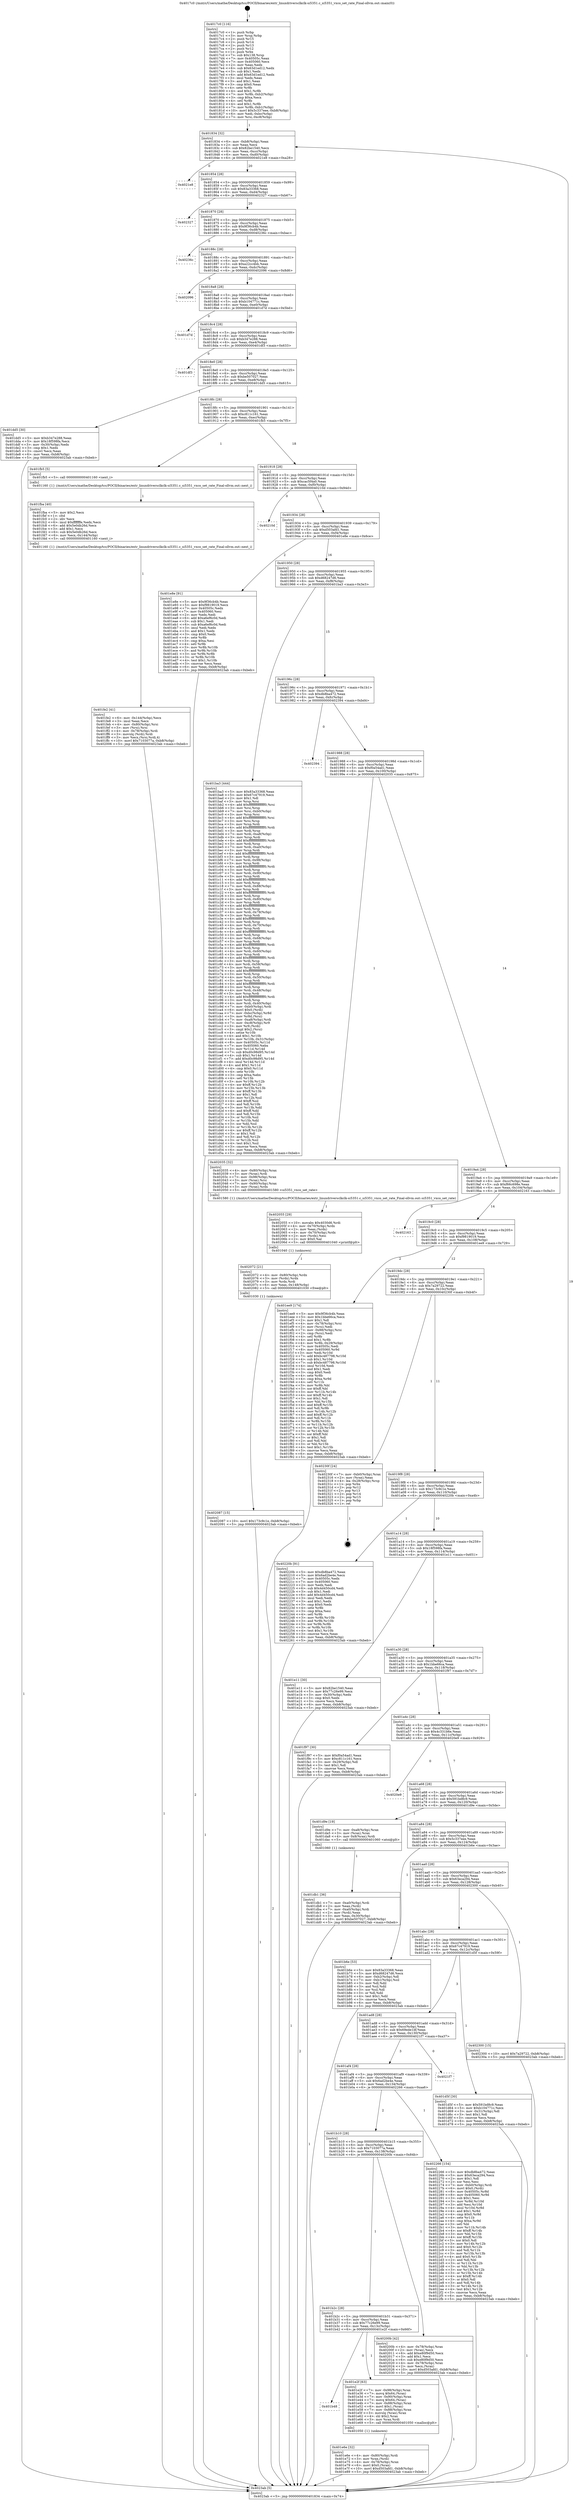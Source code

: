digraph "0x4017c0" {
  label = "0x4017c0 (/mnt/c/Users/mathe/Desktop/tcc/POCII/binaries/extr_linuxdriversclkclk-si5351.c_si5351_vxco_set_rate_Final-ollvm.out::main(0))"
  labelloc = "t"
  node[shape=record]

  Entry [label="",width=0.3,height=0.3,shape=circle,fillcolor=black,style=filled]
  "0x401834" [label="{
     0x401834 [32]\l
     | [instrs]\l
     &nbsp;&nbsp;0x401834 \<+6\>: mov -0xb8(%rbp),%eax\l
     &nbsp;&nbsp;0x40183a \<+2\>: mov %eax,%ecx\l
     &nbsp;&nbsp;0x40183c \<+6\>: sub $0x82be1540,%ecx\l
     &nbsp;&nbsp;0x401842 \<+6\>: mov %eax,-0xcc(%rbp)\l
     &nbsp;&nbsp;0x401848 \<+6\>: mov %ecx,-0xd0(%rbp)\l
     &nbsp;&nbsp;0x40184e \<+6\>: je 00000000004021e8 \<main+0xa28\>\l
  }"]
  "0x4021e8" [label="{
     0x4021e8\l
  }", style=dashed]
  "0x401854" [label="{
     0x401854 [28]\l
     | [instrs]\l
     &nbsp;&nbsp;0x401854 \<+5\>: jmp 0000000000401859 \<main+0x99\>\l
     &nbsp;&nbsp;0x401859 \<+6\>: mov -0xcc(%rbp),%eax\l
     &nbsp;&nbsp;0x40185f \<+5\>: sub $0x83a33368,%eax\l
     &nbsp;&nbsp;0x401864 \<+6\>: mov %eax,-0xd4(%rbp)\l
     &nbsp;&nbsp;0x40186a \<+6\>: je 0000000000402327 \<main+0xb67\>\l
  }"]
  Exit [label="",width=0.3,height=0.3,shape=circle,fillcolor=black,style=filled,peripheries=2]
  "0x402327" [label="{
     0x402327\l
  }", style=dashed]
  "0x401870" [label="{
     0x401870 [28]\l
     | [instrs]\l
     &nbsp;&nbsp;0x401870 \<+5\>: jmp 0000000000401875 \<main+0xb5\>\l
     &nbsp;&nbsp;0x401875 \<+6\>: mov -0xcc(%rbp),%eax\l
     &nbsp;&nbsp;0x40187b \<+5\>: sub $0x9f36cb4b,%eax\l
     &nbsp;&nbsp;0x401880 \<+6\>: mov %eax,-0xd8(%rbp)\l
     &nbsp;&nbsp;0x401886 \<+6\>: je 000000000040236c \<main+0xbac\>\l
  }"]
  "0x402087" [label="{
     0x402087 [15]\l
     | [instrs]\l
     &nbsp;&nbsp;0x402087 \<+10\>: movl $0x173c9c1e,-0xb8(%rbp)\l
     &nbsp;&nbsp;0x402091 \<+5\>: jmp 00000000004023ab \<main+0xbeb\>\l
  }"]
  "0x40236c" [label="{
     0x40236c\l
  }", style=dashed]
  "0x40188c" [label="{
     0x40188c [28]\l
     | [instrs]\l
     &nbsp;&nbsp;0x40188c \<+5\>: jmp 0000000000401891 \<main+0xd1\>\l
     &nbsp;&nbsp;0x401891 \<+6\>: mov -0xcc(%rbp),%eax\l
     &nbsp;&nbsp;0x401897 \<+5\>: sub $0xa22cc4bb,%eax\l
     &nbsp;&nbsp;0x40189c \<+6\>: mov %eax,-0xdc(%rbp)\l
     &nbsp;&nbsp;0x4018a2 \<+6\>: je 0000000000402096 \<main+0x8d6\>\l
  }"]
  "0x402072" [label="{
     0x402072 [21]\l
     | [instrs]\l
     &nbsp;&nbsp;0x402072 \<+4\>: mov -0x80(%rbp),%rdx\l
     &nbsp;&nbsp;0x402076 \<+3\>: mov (%rdx),%rdx\l
     &nbsp;&nbsp;0x402079 \<+3\>: mov %rdx,%rdi\l
     &nbsp;&nbsp;0x40207c \<+6\>: mov %eax,-0x148(%rbp)\l
     &nbsp;&nbsp;0x402082 \<+5\>: call 0000000000401030 \<free@plt\>\l
     | [calls]\l
     &nbsp;&nbsp;0x401030 \{1\} (unknown)\l
  }"]
  "0x402096" [label="{
     0x402096\l
  }", style=dashed]
  "0x4018a8" [label="{
     0x4018a8 [28]\l
     | [instrs]\l
     &nbsp;&nbsp;0x4018a8 \<+5\>: jmp 00000000004018ad \<main+0xed\>\l
     &nbsp;&nbsp;0x4018ad \<+6\>: mov -0xcc(%rbp),%eax\l
     &nbsp;&nbsp;0x4018b3 \<+5\>: sub $0xb104771c,%eax\l
     &nbsp;&nbsp;0x4018b8 \<+6\>: mov %eax,-0xe0(%rbp)\l
     &nbsp;&nbsp;0x4018be \<+6\>: je 0000000000401d7d \<main+0x5bd\>\l
  }"]
  "0x402055" [label="{
     0x402055 [29]\l
     | [instrs]\l
     &nbsp;&nbsp;0x402055 \<+10\>: movabs $0x4030d6,%rdi\l
     &nbsp;&nbsp;0x40205f \<+4\>: mov -0x70(%rbp),%rdx\l
     &nbsp;&nbsp;0x402063 \<+2\>: mov %eax,(%rdx)\l
     &nbsp;&nbsp;0x402065 \<+4\>: mov -0x70(%rbp),%rdx\l
     &nbsp;&nbsp;0x402069 \<+2\>: mov (%rdx),%esi\l
     &nbsp;&nbsp;0x40206b \<+2\>: mov $0x0,%al\l
     &nbsp;&nbsp;0x40206d \<+5\>: call 0000000000401040 \<printf@plt\>\l
     | [calls]\l
     &nbsp;&nbsp;0x401040 \{1\} (unknown)\l
  }"]
  "0x401d7d" [label="{
     0x401d7d\l
  }", style=dashed]
  "0x4018c4" [label="{
     0x4018c4 [28]\l
     | [instrs]\l
     &nbsp;&nbsp;0x4018c4 \<+5\>: jmp 00000000004018c9 \<main+0x109\>\l
     &nbsp;&nbsp;0x4018c9 \<+6\>: mov -0xcc(%rbp),%eax\l
     &nbsp;&nbsp;0x4018cf \<+5\>: sub $0xb347e288,%eax\l
     &nbsp;&nbsp;0x4018d4 \<+6\>: mov %eax,-0xe4(%rbp)\l
     &nbsp;&nbsp;0x4018da \<+6\>: je 0000000000401df3 \<main+0x633\>\l
  }"]
  "0x401fe2" [label="{
     0x401fe2 [41]\l
     | [instrs]\l
     &nbsp;&nbsp;0x401fe2 \<+6\>: mov -0x144(%rbp),%ecx\l
     &nbsp;&nbsp;0x401fe8 \<+3\>: imul %eax,%ecx\l
     &nbsp;&nbsp;0x401feb \<+4\>: mov -0x80(%rbp),%rsi\l
     &nbsp;&nbsp;0x401fef \<+3\>: mov (%rsi),%rsi\l
     &nbsp;&nbsp;0x401ff2 \<+4\>: mov -0x78(%rbp),%rdi\l
     &nbsp;&nbsp;0x401ff6 \<+3\>: movslq (%rdi),%rdi\l
     &nbsp;&nbsp;0x401ff9 \<+3\>: mov %ecx,(%rsi,%rdi,4)\l
     &nbsp;&nbsp;0x401ffc \<+10\>: movl $0x7103077a,-0xb8(%rbp)\l
     &nbsp;&nbsp;0x402006 \<+5\>: jmp 00000000004023ab \<main+0xbeb\>\l
  }"]
  "0x401df3" [label="{
     0x401df3\l
  }", style=dashed]
  "0x4018e0" [label="{
     0x4018e0 [28]\l
     | [instrs]\l
     &nbsp;&nbsp;0x4018e0 \<+5\>: jmp 00000000004018e5 \<main+0x125\>\l
     &nbsp;&nbsp;0x4018e5 \<+6\>: mov -0xcc(%rbp),%eax\l
     &nbsp;&nbsp;0x4018eb \<+5\>: sub $0xbe507027,%eax\l
     &nbsp;&nbsp;0x4018f0 \<+6\>: mov %eax,-0xe8(%rbp)\l
     &nbsp;&nbsp;0x4018f6 \<+6\>: je 0000000000401dd5 \<main+0x615\>\l
  }"]
  "0x401fba" [label="{
     0x401fba [40]\l
     | [instrs]\l
     &nbsp;&nbsp;0x401fba \<+5\>: mov $0x2,%ecx\l
     &nbsp;&nbsp;0x401fbf \<+1\>: cltd\l
     &nbsp;&nbsp;0x401fc0 \<+2\>: idiv %ecx\l
     &nbsp;&nbsp;0x401fc2 \<+6\>: imul $0xfffffffe,%edx,%ecx\l
     &nbsp;&nbsp;0x401fc8 \<+6\>: add $0x5e0db26d,%ecx\l
     &nbsp;&nbsp;0x401fce \<+3\>: add $0x1,%ecx\l
     &nbsp;&nbsp;0x401fd1 \<+6\>: sub $0x5e0db26d,%ecx\l
     &nbsp;&nbsp;0x401fd7 \<+6\>: mov %ecx,-0x144(%rbp)\l
     &nbsp;&nbsp;0x401fdd \<+5\>: call 0000000000401160 \<next_i\>\l
     | [calls]\l
     &nbsp;&nbsp;0x401160 \{1\} (/mnt/c/Users/mathe/Desktop/tcc/POCII/binaries/extr_linuxdriversclkclk-si5351.c_si5351_vxco_set_rate_Final-ollvm.out::next_i)\l
  }"]
  "0x401dd5" [label="{
     0x401dd5 [30]\l
     | [instrs]\l
     &nbsp;&nbsp;0x401dd5 \<+5\>: mov $0xb347e288,%eax\l
     &nbsp;&nbsp;0x401dda \<+5\>: mov $0x18f598fa,%ecx\l
     &nbsp;&nbsp;0x401ddf \<+3\>: mov -0x30(%rbp),%edx\l
     &nbsp;&nbsp;0x401de2 \<+3\>: cmp $0x1,%edx\l
     &nbsp;&nbsp;0x401de5 \<+3\>: cmovl %ecx,%eax\l
     &nbsp;&nbsp;0x401de8 \<+6\>: mov %eax,-0xb8(%rbp)\l
     &nbsp;&nbsp;0x401dee \<+5\>: jmp 00000000004023ab \<main+0xbeb\>\l
  }"]
  "0x4018fc" [label="{
     0x4018fc [28]\l
     | [instrs]\l
     &nbsp;&nbsp;0x4018fc \<+5\>: jmp 0000000000401901 \<main+0x141\>\l
     &nbsp;&nbsp;0x401901 \<+6\>: mov -0xcc(%rbp),%eax\l
     &nbsp;&nbsp;0x401907 \<+5\>: sub $0xc811c161,%eax\l
     &nbsp;&nbsp;0x40190c \<+6\>: mov %eax,-0xec(%rbp)\l
     &nbsp;&nbsp;0x401912 \<+6\>: je 0000000000401fb5 \<main+0x7f5\>\l
  }"]
  "0x401e6e" [label="{
     0x401e6e [32]\l
     | [instrs]\l
     &nbsp;&nbsp;0x401e6e \<+4\>: mov -0x80(%rbp),%rdi\l
     &nbsp;&nbsp;0x401e72 \<+3\>: mov %rax,(%rdi)\l
     &nbsp;&nbsp;0x401e75 \<+4\>: mov -0x78(%rbp),%rax\l
     &nbsp;&nbsp;0x401e79 \<+6\>: movl $0x0,(%rax)\l
     &nbsp;&nbsp;0x401e7f \<+10\>: movl $0xd503afd1,-0xb8(%rbp)\l
     &nbsp;&nbsp;0x401e89 \<+5\>: jmp 00000000004023ab \<main+0xbeb\>\l
  }"]
  "0x401fb5" [label="{
     0x401fb5 [5]\l
     | [instrs]\l
     &nbsp;&nbsp;0x401fb5 \<+5\>: call 0000000000401160 \<next_i\>\l
     | [calls]\l
     &nbsp;&nbsp;0x401160 \{1\} (/mnt/c/Users/mathe/Desktop/tcc/POCII/binaries/extr_linuxdriversclkclk-si5351.c_si5351_vxco_set_rate_Final-ollvm.out::next_i)\l
  }"]
  "0x401918" [label="{
     0x401918 [28]\l
     | [instrs]\l
     &nbsp;&nbsp;0x401918 \<+5\>: jmp 000000000040191d \<main+0x15d\>\l
     &nbsp;&nbsp;0x40191d \<+6\>: mov -0xcc(%rbp),%eax\l
     &nbsp;&nbsp;0x401923 \<+5\>: sub $0xcac5f4a0,%eax\l
     &nbsp;&nbsp;0x401928 \<+6\>: mov %eax,-0xf0(%rbp)\l
     &nbsp;&nbsp;0x40192e \<+6\>: je 000000000040210d \<main+0x94d\>\l
  }"]
  "0x401b48" [label="{
     0x401b48\l
  }", style=dashed]
  "0x40210d" [label="{
     0x40210d\l
  }", style=dashed]
  "0x401934" [label="{
     0x401934 [28]\l
     | [instrs]\l
     &nbsp;&nbsp;0x401934 \<+5\>: jmp 0000000000401939 \<main+0x179\>\l
     &nbsp;&nbsp;0x401939 \<+6\>: mov -0xcc(%rbp),%eax\l
     &nbsp;&nbsp;0x40193f \<+5\>: sub $0xd503afd1,%eax\l
     &nbsp;&nbsp;0x401944 \<+6\>: mov %eax,-0xf4(%rbp)\l
     &nbsp;&nbsp;0x40194a \<+6\>: je 0000000000401e8e \<main+0x6ce\>\l
  }"]
  "0x401e2f" [label="{
     0x401e2f [63]\l
     | [instrs]\l
     &nbsp;&nbsp;0x401e2f \<+7\>: mov -0x98(%rbp),%rax\l
     &nbsp;&nbsp;0x401e36 \<+7\>: movq $0x64,(%rax)\l
     &nbsp;&nbsp;0x401e3d \<+7\>: mov -0x90(%rbp),%rax\l
     &nbsp;&nbsp;0x401e44 \<+7\>: movq $0x64,(%rax)\l
     &nbsp;&nbsp;0x401e4b \<+7\>: mov -0x88(%rbp),%rax\l
     &nbsp;&nbsp;0x401e52 \<+6\>: movl $0x1,(%rax)\l
     &nbsp;&nbsp;0x401e58 \<+7\>: mov -0x88(%rbp),%rax\l
     &nbsp;&nbsp;0x401e5f \<+3\>: movslq (%rax),%rax\l
     &nbsp;&nbsp;0x401e62 \<+4\>: shl $0x2,%rax\l
     &nbsp;&nbsp;0x401e66 \<+3\>: mov %rax,%rdi\l
     &nbsp;&nbsp;0x401e69 \<+5\>: call 0000000000401050 \<malloc@plt\>\l
     | [calls]\l
     &nbsp;&nbsp;0x401050 \{1\} (unknown)\l
  }"]
  "0x401e8e" [label="{
     0x401e8e [91]\l
     | [instrs]\l
     &nbsp;&nbsp;0x401e8e \<+5\>: mov $0x9f36cb4b,%eax\l
     &nbsp;&nbsp;0x401e93 \<+5\>: mov $0xf9819019,%ecx\l
     &nbsp;&nbsp;0x401e98 \<+7\>: mov 0x40505c,%edx\l
     &nbsp;&nbsp;0x401e9f \<+7\>: mov 0x405060,%esi\l
     &nbsp;&nbsp;0x401ea6 \<+2\>: mov %edx,%edi\l
     &nbsp;&nbsp;0x401ea8 \<+6\>: add $0xa6ef6c0d,%edi\l
     &nbsp;&nbsp;0x401eae \<+3\>: sub $0x1,%edi\l
     &nbsp;&nbsp;0x401eb1 \<+6\>: sub $0xa6ef6c0d,%edi\l
     &nbsp;&nbsp;0x401eb7 \<+3\>: imul %edi,%edx\l
     &nbsp;&nbsp;0x401eba \<+3\>: and $0x1,%edx\l
     &nbsp;&nbsp;0x401ebd \<+3\>: cmp $0x0,%edx\l
     &nbsp;&nbsp;0x401ec0 \<+4\>: sete %r8b\l
     &nbsp;&nbsp;0x401ec4 \<+3\>: cmp $0xa,%esi\l
     &nbsp;&nbsp;0x401ec7 \<+4\>: setl %r9b\l
     &nbsp;&nbsp;0x401ecb \<+3\>: mov %r8b,%r10b\l
     &nbsp;&nbsp;0x401ece \<+3\>: and %r9b,%r10b\l
     &nbsp;&nbsp;0x401ed1 \<+3\>: xor %r9b,%r8b\l
     &nbsp;&nbsp;0x401ed4 \<+3\>: or %r8b,%r10b\l
     &nbsp;&nbsp;0x401ed7 \<+4\>: test $0x1,%r10b\l
     &nbsp;&nbsp;0x401edb \<+3\>: cmovne %ecx,%eax\l
     &nbsp;&nbsp;0x401ede \<+6\>: mov %eax,-0xb8(%rbp)\l
     &nbsp;&nbsp;0x401ee4 \<+5\>: jmp 00000000004023ab \<main+0xbeb\>\l
  }"]
  "0x401950" [label="{
     0x401950 [28]\l
     | [instrs]\l
     &nbsp;&nbsp;0x401950 \<+5\>: jmp 0000000000401955 \<main+0x195\>\l
     &nbsp;&nbsp;0x401955 \<+6\>: mov -0xcc(%rbp),%eax\l
     &nbsp;&nbsp;0x40195b \<+5\>: sub $0xd68247d6,%eax\l
     &nbsp;&nbsp;0x401960 \<+6\>: mov %eax,-0xf8(%rbp)\l
     &nbsp;&nbsp;0x401966 \<+6\>: je 0000000000401ba3 \<main+0x3e3\>\l
  }"]
  "0x401b2c" [label="{
     0x401b2c [28]\l
     | [instrs]\l
     &nbsp;&nbsp;0x401b2c \<+5\>: jmp 0000000000401b31 \<main+0x371\>\l
     &nbsp;&nbsp;0x401b31 \<+6\>: mov -0xcc(%rbp),%eax\l
     &nbsp;&nbsp;0x401b37 \<+5\>: sub $0x77c26e99,%eax\l
     &nbsp;&nbsp;0x401b3c \<+6\>: mov %eax,-0x13c(%rbp)\l
     &nbsp;&nbsp;0x401b42 \<+6\>: je 0000000000401e2f \<main+0x66f\>\l
  }"]
  "0x401ba3" [label="{
     0x401ba3 [444]\l
     | [instrs]\l
     &nbsp;&nbsp;0x401ba3 \<+5\>: mov $0x83a33368,%eax\l
     &nbsp;&nbsp;0x401ba8 \<+5\>: mov $0x67c47919,%ecx\l
     &nbsp;&nbsp;0x401bad \<+2\>: mov $0x1,%dl\l
     &nbsp;&nbsp;0x401baf \<+3\>: mov %rsp,%rsi\l
     &nbsp;&nbsp;0x401bb2 \<+4\>: add $0xfffffffffffffff0,%rsi\l
     &nbsp;&nbsp;0x401bb6 \<+3\>: mov %rsi,%rsp\l
     &nbsp;&nbsp;0x401bb9 \<+7\>: mov %rsi,-0xb0(%rbp)\l
     &nbsp;&nbsp;0x401bc0 \<+3\>: mov %rsp,%rsi\l
     &nbsp;&nbsp;0x401bc3 \<+4\>: add $0xfffffffffffffff0,%rsi\l
     &nbsp;&nbsp;0x401bc7 \<+3\>: mov %rsi,%rsp\l
     &nbsp;&nbsp;0x401bca \<+3\>: mov %rsp,%rdi\l
     &nbsp;&nbsp;0x401bcd \<+4\>: add $0xfffffffffffffff0,%rdi\l
     &nbsp;&nbsp;0x401bd1 \<+3\>: mov %rdi,%rsp\l
     &nbsp;&nbsp;0x401bd4 \<+7\>: mov %rdi,-0xa8(%rbp)\l
     &nbsp;&nbsp;0x401bdb \<+3\>: mov %rsp,%rdi\l
     &nbsp;&nbsp;0x401bde \<+4\>: add $0xfffffffffffffff0,%rdi\l
     &nbsp;&nbsp;0x401be2 \<+3\>: mov %rdi,%rsp\l
     &nbsp;&nbsp;0x401be5 \<+7\>: mov %rdi,-0xa0(%rbp)\l
     &nbsp;&nbsp;0x401bec \<+3\>: mov %rsp,%rdi\l
     &nbsp;&nbsp;0x401bef \<+4\>: add $0xfffffffffffffff0,%rdi\l
     &nbsp;&nbsp;0x401bf3 \<+3\>: mov %rdi,%rsp\l
     &nbsp;&nbsp;0x401bf6 \<+7\>: mov %rdi,-0x98(%rbp)\l
     &nbsp;&nbsp;0x401bfd \<+3\>: mov %rsp,%rdi\l
     &nbsp;&nbsp;0x401c00 \<+4\>: add $0xfffffffffffffff0,%rdi\l
     &nbsp;&nbsp;0x401c04 \<+3\>: mov %rdi,%rsp\l
     &nbsp;&nbsp;0x401c07 \<+7\>: mov %rdi,-0x90(%rbp)\l
     &nbsp;&nbsp;0x401c0e \<+3\>: mov %rsp,%rdi\l
     &nbsp;&nbsp;0x401c11 \<+4\>: add $0xfffffffffffffff0,%rdi\l
     &nbsp;&nbsp;0x401c15 \<+3\>: mov %rdi,%rsp\l
     &nbsp;&nbsp;0x401c18 \<+7\>: mov %rdi,-0x88(%rbp)\l
     &nbsp;&nbsp;0x401c1f \<+3\>: mov %rsp,%rdi\l
     &nbsp;&nbsp;0x401c22 \<+4\>: add $0xfffffffffffffff0,%rdi\l
     &nbsp;&nbsp;0x401c26 \<+3\>: mov %rdi,%rsp\l
     &nbsp;&nbsp;0x401c29 \<+4\>: mov %rdi,-0x80(%rbp)\l
     &nbsp;&nbsp;0x401c2d \<+3\>: mov %rsp,%rdi\l
     &nbsp;&nbsp;0x401c30 \<+4\>: add $0xfffffffffffffff0,%rdi\l
     &nbsp;&nbsp;0x401c34 \<+3\>: mov %rdi,%rsp\l
     &nbsp;&nbsp;0x401c37 \<+4\>: mov %rdi,-0x78(%rbp)\l
     &nbsp;&nbsp;0x401c3b \<+3\>: mov %rsp,%rdi\l
     &nbsp;&nbsp;0x401c3e \<+4\>: add $0xfffffffffffffff0,%rdi\l
     &nbsp;&nbsp;0x401c42 \<+3\>: mov %rdi,%rsp\l
     &nbsp;&nbsp;0x401c45 \<+4\>: mov %rdi,-0x70(%rbp)\l
     &nbsp;&nbsp;0x401c49 \<+3\>: mov %rsp,%rdi\l
     &nbsp;&nbsp;0x401c4c \<+4\>: add $0xfffffffffffffff0,%rdi\l
     &nbsp;&nbsp;0x401c50 \<+3\>: mov %rdi,%rsp\l
     &nbsp;&nbsp;0x401c53 \<+4\>: mov %rdi,-0x68(%rbp)\l
     &nbsp;&nbsp;0x401c57 \<+3\>: mov %rsp,%rdi\l
     &nbsp;&nbsp;0x401c5a \<+4\>: add $0xfffffffffffffff0,%rdi\l
     &nbsp;&nbsp;0x401c5e \<+3\>: mov %rdi,%rsp\l
     &nbsp;&nbsp;0x401c61 \<+4\>: mov %rdi,-0x60(%rbp)\l
     &nbsp;&nbsp;0x401c65 \<+3\>: mov %rsp,%rdi\l
     &nbsp;&nbsp;0x401c68 \<+4\>: add $0xfffffffffffffff0,%rdi\l
     &nbsp;&nbsp;0x401c6c \<+3\>: mov %rdi,%rsp\l
     &nbsp;&nbsp;0x401c6f \<+4\>: mov %rdi,-0x58(%rbp)\l
     &nbsp;&nbsp;0x401c73 \<+3\>: mov %rsp,%rdi\l
     &nbsp;&nbsp;0x401c76 \<+4\>: add $0xfffffffffffffff0,%rdi\l
     &nbsp;&nbsp;0x401c7a \<+3\>: mov %rdi,%rsp\l
     &nbsp;&nbsp;0x401c7d \<+4\>: mov %rdi,-0x50(%rbp)\l
     &nbsp;&nbsp;0x401c81 \<+3\>: mov %rsp,%rdi\l
     &nbsp;&nbsp;0x401c84 \<+4\>: add $0xfffffffffffffff0,%rdi\l
     &nbsp;&nbsp;0x401c88 \<+3\>: mov %rdi,%rsp\l
     &nbsp;&nbsp;0x401c8b \<+4\>: mov %rdi,-0x48(%rbp)\l
     &nbsp;&nbsp;0x401c8f \<+3\>: mov %rsp,%rdi\l
     &nbsp;&nbsp;0x401c92 \<+4\>: add $0xfffffffffffffff0,%rdi\l
     &nbsp;&nbsp;0x401c96 \<+3\>: mov %rdi,%rsp\l
     &nbsp;&nbsp;0x401c99 \<+4\>: mov %rdi,-0x40(%rbp)\l
     &nbsp;&nbsp;0x401c9d \<+7\>: mov -0xb0(%rbp),%rdi\l
     &nbsp;&nbsp;0x401ca4 \<+6\>: movl $0x0,(%rdi)\l
     &nbsp;&nbsp;0x401caa \<+7\>: mov -0xbc(%rbp),%r8d\l
     &nbsp;&nbsp;0x401cb1 \<+3\>: mov %r8d,(%rsi)\l
     &nbsp;&nbsp;0x401cb4 \<+7\>: mov -0xa8(%rbp),%rdi\l
     &nbsp;&nbsp;0x401cbb \<+7\>: mov -0xc8(%rbp),%r9\l
     &nbsp;&nbsp;0x401cc2 \<+3\>: mov %r9,(%rdi)\l
     &nbsp;&nbsp;0x401cc5 \<+3\>: cmpl $0x2,(%rsi)\l
     &nbsp;&nbsp;0x401cc8 \<+4\>: setne %r10b\l
     &nbsp;&nbsp;0x401ccc \<+4\>: and $0x1,%r10b\l
     &nbsp;&nbsp;0x401cd0 \<+4\>: mov %r10b,-0x31(%rbp)\l
     &nbsp;&nbsp;0x401cd4 \<+8\>: mov 0x40505c,%r11d\l
     &nbsp;&nbsp;0x401cdc \<+7\>: mov 0x405060,%ebx\l
     &nbsp;&nbsp;0x401ce3 \<+3\>: mov %r11d,%r14d\l
     &nbsp;&nbsp;0x401ce6 \<+7\>: sub $0xd0c98d95,%r14d\l
     &nbsp;&nbsp;0x401ced \<+4\>: sub $0x1,%r14d\l
     &nbsp;&nbsp;0x401cf1 \<+7\>: add $0xd0c98d95,%r14d\l
     &nbsp;&nbsp;0x401cf8 \<+4\>: imul %r14d,%r11d\l
     &nbsp;&nbsp;0x401cfc \<+4\>: and $0x1,%r11d\l
     &nbsp;&nbsp;0x401d00 \<+4\>: cmp $0x0,%r11d\l
     &nbsp;&nbsp;0x401d04 \<+4\>: sete %r10b\l
     &nbsp;&nbsp;0x401d08 \<+3\>: cmp $0xa,%ebx\l
     &nbsp;&nbsp;0x401d0b \<+4\>: setl %r15b\l
     &nbsp;&nbsp;0x401d0f \<+3\>: mov %r10b,%r12b\l
     &nbsp;&nbsp;0x401d12 \<+4\>: xor $0xff,%r12b\l
     &nbsp;&nbsp;0x401d16 \<+3\>: mov %r15b,%r13b\l
     &nbsp;&nbsp;0x401d19 \<+4\>: xor $0xff,%r13b\l
     &nbsp;&nbsp;0x401d1d \<+3\>: xor $0x1,%dl\l
     &nbsp;&nbsp;0x401d20 \<+3\>: mov %r12b,%sil\l
     &nbsp;&nbsp;0x401d23 \<+4\>: and $0xff,%sil\l
     &nbsp;&nbsp;0x401d27 \<+3\>: and %dl,%r10b\l
     &nbsp;&nbsp;0x401d2a \<+3\>: mov %r13b,%dil\l
     &nbsp;&nbsp;0x401d2d \<+4\>: and $0xff,%dil\l
     &nbsp;&nbsp;0x401d31 \<+3\>: and %dl,%r15b\l
     &nbsp;&nbsp;0x401d34 \<+3\>: or %r10b,%sil\l
     &nbsp;&nbsp;0x401d37 \<+3\>: or %r15b,%dil\l
     &nbsp;&nbsp;0x401d3a \<+3\>: xor %dil,%sil\l
     &nbsp;&nbsp;0x401d3d \<+3\>: or %r13b,%r12b\l
     &nbsp;&nbsp;0x401d40 \<+4\>: xor $0xff,%r12b\l
     &nbsp;&nbsp;0x401d44 \<+3\>: or $0x1,%dl\l
     &nbsp;&nbsp;0x401d47 \<+3\>: and %dl,%r12b\l
     &nbsp;&nbsp;0x401d4a \<+3\>: or %r12b,%sil\l
     &nbsp;&nbsp;0x401d4d \<+4\>: test $0x1,%sil\l
     &nbsp;&nbsp;0x401d51 \<+3\>: cmovne %ecx,%eax\l
     &nbsp;&nbsp;0x401d54 \<+6\>: mov %eax,-0xb8(%rbp)\l
     &nbsp;&nbsp;0x401d5a \<+5\>: jmp 00000000004023ab \<main+0xbeb\>\l
  }"]
  "0x40196c" [label="{
     0x40196c [28]\l
     | [instrs]\l
     &nbsp;&nbsp;0x40196c \<+5\>: jmp 0000000000401971 \<main+0x1b1\>\l
     &nbsp;&nbsp;0x401971 \<+6\>: mov -0xcc(%rbp),%eax\l
     &nbsp;&nbsp;0x401977 \<+5\>: sub $0xdb8ba472,%eax\l
     &nbsp;&nbsp;0x40197c \<+6\>: mov %eax,-0xfc(%rbp)\l
     &nbsp;&nbsp;0x401982 \<+6\>: je 0000000000402394 \<main+0xbd4\>\l
  }"]
  "0x40200b" [label="{
     0x40200b [42]\l
     | [instrs]\l
     &nbsp;&nbsp;0x40200b \<+4\>: mov -0x78(%rbp),%rax\l
     &nbsp;&nbsp;0x40200f \<+2\>: mov (%rax),%ecx\l
     &nbsp;&nbsp;0x402011 \<+6\>: add $0xe80f9d50,%ecx\l
     &nbsp;&nbsp;0x402017 \<+3\>: add $0x1,%ecx\l
     &nbsp;&nbsp;0x40201a \<+6\>: sub $0xe80f9d50,%ecx\l
     &nbsp;&nbsp;0x402020 \<+4\>: mov -0x78(%rbp),%rax\l
     &nbsp;&nbsp;0x402024 \<+2\>: mov %ecx,(%rax)\l
     &nbsp;&nbsp;0x402026 \<+10\>: movl $0xd503afd1,-0xb8(%rbp)\l
     &nbsp;&nbsp;0x402030 \<+5\>: jmp 00000000004023ab \<main+0xbeb\>\l
  }"]
  "0x402394" [label="{
     0x402394\l
  }", style=dashed]
  "0x401988" [label="{
     0x401988 [28]\l
     | [instrs]\l
     &nbsp;&nbsp;0x401988 \<+5\>: jmp 000000000040198d \<main+0x1cd\>\l
     &nbsp;&nbsp;0x40198d \<+6\>: mov -0xcc(%rbp),%eax\l
     &nbsp;&nbsp;0x401993 \<+5\>: sub $0xf0a54ad1,%eax\l
     &nbsp;&nbsp;0x401998 \<+6\>: mov %eax,-0x100(%rbp)\l
     &nbsp;&nbsp;0x40199e \<+6\>: je 0000000000402035 \<main+0x875\>\l
  }"]
  "0x401b10" [label="{
     0x401b10 [28]\l
     | [instrs]\l
     &nbsp;&nbsp;0x401b10 \<+5\>: jmp 0000000000401b15 \<main+0x355\>\l
     &nbsp;&nbsp;0x401b15 \<+6\>: mov -0xcc(%rbp),%eax\l
     &nbsp;&nbsp;0x401b1b \<+5\>: sub $0x7103077a,%eax\l
     &nbsp;&nbsp;0x401b20 \<+6\>: mov %eax,-0x138(%rbp)\l
     &nbsp;&nbsp;0x401b26 \<+6\>: je 000000000040200b \<main+0x84b\>\l
  }"]
  "0x402035" [label="{
     0x402035 [32]\l
     | [instrs]\l
     &nbsp;&nbsp;0x402035 \<+4\>: mov -0x80(%rbp),%rax\l
     &nbsp;&nbsp;0x402039 \<+3\>: mov (%rax),%rdi\l
     &nbsp;&nbsp;0x40203c \<+7\>: mov -0x98(%rbp),%rax\l
     &nbsp;&nbsp;0x402043 \<+3\>: mov (%rax),%rsi\l
     &nbsp;&nbsp;0x402046 \<+7\>: mov -0x90(%rbp),%rax\l
     &nbsp;&nbsp;0x40204d \<+3\>: mov (%rax),%rdx\l
     &nbsp;&nbsp;0x402050 \<+5\>: call 0000000000401580 \<si5351_vxco_set_rate\>\l
     | [calls]\l
     &nbsp;&nbsp;0x401580 \{1\} (/mnt/c/Users/mathe/Desktop/tcc/POCII/binaries/extr_linuxdriversclkclk-si5351.c_si5351_vxco_set_rate_Final-ollvm.out::si5351_vxco_set_rate)\l
  }"]
  "0x4019a4" [label="{
     0x4019a4 [28]\l
     | [instrs]\l
     &nbsp;&nbsp;0x4019a4 \<+5\>: jmp 00000000004019a9 \<main+0x1e9\>\l
     &nbsp;&nbsp;0x4019a9 \<+6\>: mov -0xcc(%rbp),%eax\l
     &nbsp;&nbsp;0x4019af \<+5\>: sub $0xf66c698e,%eax\l
     &nbsp;&nbsp;0x4019b4 \<+6\>: mov %eax,-0x104(%rbp)\l
     &nbsp;&nbsp;0x4019ba \<+6\>: je 0000000000402163 \<main+0x9a3\>\l
  }"]
  "0x402266" [label="{
     0x402266 [154]\l
     | [instrs]\l
     &nbsp;&nbsp;0x402266 \<+5\>: mov $0xdb8ba472,%eax\l
     &nbsp;&nbsp;0x40226b \<+5\>: mov $0x63eca294,%ecx\l
     &nbsp;&nbsp;0x402270 \<+2\>: mov $0x1,%dl\l
     &nbsp;&nbsp;0x402272 \<+2\>: xor %esi,%esi\l
     &nbsp;&nbsp;0x402274 \<+7\>: mov -0xb0(%rbp),%rdi\l
     &nbsp;&nbsp;0x40227b \<+6\>: movl $0x0,(%rdi)\l
     &nbsp;&nbsp;0x402281 \<+8\>: mov 0x40505c,%r8d\l
     &nbsp;&nbsp;0x402289 \<+8\>: mov 0x405060,%r9d\l
     &nbsp;&nbsp;0x402291 \<+3\>: sub $0x1,%esi\l
     &nbsp;&nbsp;0x402294 \<+3\>: mov %r8d,%r10d\l
     &nbsp;&nbsp;0x402297 \<+3\>: add %esi,%r10d\l
     &nbsp;&nbsp;0x40229a \<+4\>: imul %r10d,%r8d\l
     &nbsp;&nbsp;0x40229e \<+4\>: and $0x1,%r8d\l
     &nbsp;&nbsp;0x4022a2 \<+4\>: cmp $0x0,%r8d\l
     &nbsp;&nbsp;0x4022a6 \<+4\>: sete %r11b\l
     &nbsp;&nbsp;0x4022aa \<+4\>: cmp $0xa,%r9d\l
     &nbsp;&nbsp;0x4022ae \<+3\>: setl %bl\l
     &nbsp;&nbsp;0x4022b1 \<+3\>: mov %r11b,%r14b\l
     &nbsp;&nbsp;0x4022b4 \<+4\>: xor $0xff,%r14b\l
     &nbsp;&nbsp;0x4022b8 \<+3\>: mov %bl,%r15b\l
     &nbsp;&nbsp;0x4022bb \<+4\>: xor $0xff,%r15b\l
     &nbsp;&nbsp;0x4022bf \<+3\>: xor $0x0,%dl\l
     &nbsp;&nbsp;0x4022c2 \<+3\>: mov %r14b,%r12b\l
     &nbsp;&nbsp;0x4022c5 \<+4\>: and $0x0,%r12b\l
     &nbsp;&nbsp;0x4022c9 \<+3\>: and %dl,%r11b\l
     &nbsp;&nbsp;0x4022cc \<+3\>: mov %r15b,%r13b\l
     &nbsp;&nbsp;0x4022cf \<+4\>: and $0x0,%r13b\l
     &nbsp;&nbsp;0x4022d3 \<+2\>: and %dl,%bl\l
     &nbsp;&nbsp;0x4022d5 \<+3\>: or %r11b,%r12b\l
     &nbsp;&nbsp;0x4022d8 \<+3\>: or %bl,%r13b\l
     &nbsp;&nbsp;0x4022db \<+3\>: xor %r13b,%r12b\l
     &nbsp;&nbsp;0x4022de \<+3\>: or %r15b,%r14b\l
     &nbsp;&nbsp;0x4022e1 \<+4\>: xor $0xff,%r14b\l
     &nbsp;&nbsp;0x4022e5 \<+3\>: or $0x0,%dl\l
     &nbsp;&nbsp;0x4022e8 \<+3\>: and %dl,%r14b\l
     &nbsp;&nbsp;0x4022eb \<+3\>: or %r14b,%r12b\l
     &nbsp;&nbsp;0x4022ee \<+4\>: test $0x1,%r12b\l
     &nbsp;&nbsp;0x4022f2 \<+3\>: cmovne %ecx,%eax\l
     &nbsp;&nbsp;0x4022f5 \<+6\>: mov %eax,-0xb8(%rbp)\l
     &nbsp;&nbsp;0x4022fb \<+5\>: jmp 00000000004023ab \<main+0xbeb\>\l
  }"]
  "0x402163" [label="{
     0x402163\l
  }", style=dashed]
  "0x4019c0" [label="{
     0x4019c0 [28]\l
     | [instrs]\l
     &nbsp;&nbsp;0x4019c0 \<+5\>: jmp 00000000004019c5 \<main+0x205\>\l
     &nbsp;&nbsp;0x4019c5 \<+6\>: mov -0xcc(%rbp),%eax\l
     &nbsp;&nbsp;0x4019cb \<+5\>: sub $0xf9819019,%eax\l
     &nbsp;&nbsp;0x4019d0 \<+6\>: mov %eax,-0x108(%rbp)\l
     &nbsp;&nbsp;0x4019d6 \<+6\>: je 0000000000401ee9 \<main+0x729\>\l
  }"]
  "0x401af4" [label="{
     0x401af4 [28]\l
     | [instrs]\l
     &nbsp;&nbsp;0x401af4 \<+5\>: jmp 0000000000401af9 \<main+0x339\>\l
     &nbsp;&nbsp;0x401af9 \<+6\>: mov -0xcc(%rbp),%eax\l
     &nbsp;&nbsp;0x401aff \<+5\>: sub $0x6ad2be4e,%eax\l
     &nbsp;&nbsp;0x401b04 \<+6\>: mov %eax,-0x134(%rbp)\l
     &nbsp;&nbsp;0x401b0a \<+6\>: je 0000000000402266 \<main+0xaa6\>\l
  }"]
  "0x401ee9" [label="{
     0x401ee9 [174]\l
     | [instrs]\l
     &nbsp;&nbsp;0x401ee9 \<+5\>: mov $0x9f36cb4b,%eax\l
     &nbsp;&nbsp;0x401eee \<+5\>: mov $0x1bbe66ca,%ecx\l
     &nbsp;&nbsp;0x401ef3 \<+2\>: mov $0x1,%dl\l
     &nbsp;&nbsp;0x401ef5 \<+4\>: mov -0x78(%rbp),%rsi\l
     &nbsp;&nbsp;0x401ef9 \<+2\>: mov (%rsi),%edi\l
     &nbsp;&nbsp;0x401efb \<+7\>: mov -0x88(%rbp),%rsi\l
     &nbsp;&nbsp;0x401f02 \<+2\>: cmp (%rsi),%edi\l
     &nbsp;&nbsp;0x401f04 \<+4\>: setl %r8b\l
     &nbsp;&nbsp;0x401f08 \<+4\>: and $0x1,%r8b\l
     &nbsp;&nbsp;0x401f0c \<+4\>: mov %r8b,-0x29(%rbp)\l
     &nbsp;&nbsp;0x401f10 \<+7\>: mov 0x40505c,%edi\l
     &nbsp;&nbsp;0x401f17 \<+8\>: mov 0x405060,%r9d\l
     &nbsp;&nbsp;0x401f1f \<+3\>: mov %edi,%r10d\l
     &nbsp;&nbsp;0x401f22 \<+7\>: add $0xbc487798,%r10d\l
     &nbsp;&nbsp;0x401f29 \<+4\>: sub $0x1,%r10d\l
     &nbsp;&nbsp;0x401f2d \<+7\>: sub $0xbc487798,%r10d\l
     &nbsp;&nbsp;0x401f34 \<+4\>: imul %r10d,%edi\l
     &nbsp;&nbsp;0x401f38 \<+3\>: and $0x1,%edi\l
     &nbsp;&nbsp;0x401f3b \<+3\>: cmp $0x0,%edi\l
     &nbsp;&nbsp;0x401f3e \<+4\>: sete %r8b\l
     &nbsp;&nbsp;0x401f42 \<+4\>: cmp $0xa,%r9d\l
     &nbsp;&nbsp;0x401f46 \<+4\>: setl %r11b\l
     &nbsp;&nbsp;0x401f4a \<+3\>: mov %r8b,%bl\l
     &nbsp;&nbsp;0x401f4d \<+3\>: xor $0xff,%bl\l
     &nbsp;&nbsp;0x401f50 \<+3\>: mov %r11b,%r14b\l
     &nbsp;&nbsp;0x401f53 \<+4\>: xor $0xff,%r14b\l
     &nbsp;&nbsp;0x401f57 \<+3\>: xor $0x1,%dl\l
     &nbsp;&nbsp;0x401f5a \<+3\>: mov %bl,%r15b\l
     &nbsp;&nbsp;0x401f5d \<+4\>: and $0xff,%r15b\l
     &nbsp;&nbsp;0x401f61 \<+3\>: and %dl,%r8b\l
     &nbsp;&nbsp;0x401f64 \<+3\>: mov %r14b,%r12b\l
     &nbsp;&nbsp;0x401f67 \<+4\>: and $0xff,%r12b\l
     &nbsp;&nbsp;0x401f6b \<+3\>: and %dl,%r11b\l
     &nbsp;&nbsp;0x401f6e \<+3\>: or %r8b,%r15b\l
     &nbsp;&nbsp;0x401f71 \<+3\>: or %r11b,%r12b\l
     &nbsp;&nbsp;0x401f74 \<+3\>: xor %r12b,%r15b\l
     &nbsp;&nbsp;0x401f77 \<+3\>: or %r14b,%bl\l
     &nbsp;&nbsp;0x401f7a \<+3\>: xor $0xff,%bl\l
     &nbsp;&nbsp;0x401f7d \<+3\>: or $0x1,%dl\l
     &nbsp;&nbsp;0x401f80 \<+2\>: and %dl,%bl\l
     &nbsp;&nbsp;0x401f82 \<+3\>: or %bl,%r15b\l
     &nbsp;&nbsp;0x401f85 \<+4\>: test $0x1,%r15b\l
     &nbsp;&nbsp;0x401f89 \<+3\>: cmovne %ecx,%eax\l
     &nbsp;&nbsp;0x401f8c \<+6\>: mov %eax,-0xb8(%rbp)\l
     &nbsp;&nbsp;0x401f92 \<+5\>: jmp 00000000004023ab \<main+0xbeb\>\l
  }"]
  "0x4019dc" [label="{
     0x4019dc [28]\l
     | [instrs]\l
     &nbsp;&nbsp;0x4019dc \<+5\>: jmp 00000000004019e1 \<main+0x221\>\l
     &nbsp;&nbsp;0x4019e1 \<+6\>: mov -0xcc(%rbp),%eax\l
     &nbsp;&nbsp;0x4019e7 \<+5\>: sub $0x7a29722,%eax\l
     &nbsp;&nbsp;0x4019ec \<+6\>: mov %eax,-0x10c(%rbp)\l
     &nbsp;&nbsp;0x4019f2 \<+6\>: je 000000000040230f \<main+0xb4f\>\l
  }"]
  "0x4021f7" [label="{
     0x4021f7\l
  }", style=dashed]
  "0x40230f" [label="{
     0x40230f [24]\l
     | [instrs]\l
     &nbsp;&nbsp;0x40230f \<+7\>: mov -0xb0(%rbp),%rax\l
     &nbsp;&nbsp;0x402316 \<+2\>: mov (%rax),%eax\l
     &nbsp;&nbsp;0x402318 \<+4\>: lea -0x28(%rbp),%rsp\l
     &nbsp;&nbsp;0x40231c \<+1\>: pop %rbx\l
     &nbsp;&nbsp;0x40231d \<+2\>: pop %r12\l
     &nbsp;&nbsp;0x40231f \<+2\>: pop %r13\l
     &nbsp;&nbsp;0x402321 \<+2\>: pop %r14\l
     &nbsp;&nbsp;0x402323 \<+2\>: pop %r15\l
     &nbsp;&nbsp;0x402325 \<+1\>: pop %rbp\l
     &nbsp;&nbsp;0x402326 \<+1\>: ret\l
  }"]
  "0x4019f8" [label="{
     0x4019f8 [28]\l
     | [instrs]\l
     &nbsp;&nbsp;0x4019f8 \<+5\>: jmp 00000000004019fd \<main+0x23d\>\l
     &nbsp;&nbsp;0x4019fd \<+6\>: mov -0xcc(%rbp),%eax\l
     &nbsp;&nbsp;0x401a03 \<+5\>: sub $0x173c9c1e,%eax\l
     &nbsp;&nbsp;0x401a08 \<+6\>: mov %eax,-0x110(%rbp)\l
     &nbsp;&nbsp;0x401a0e \<+6\>: je 000000000040220b \<main+0xa4b\>\l
  }"]
  "0x401db1" [label="{
     0x401db1 [36]\l
     | [instrs]\l
     &nbsp;&nbsp;0x401db1 \<+7\>: mov -0xa0(%rbp),%rdi\l
     &nbsp;&nbsp;0x401db8 \<+2\>: mov %eax,(%rdi)\l
     &nbsp;&nbsp;0x401dba \<+7\>: mov -0xa0(%rbp),%rdi\l
     &nbsp;&nbsp;0x401dc1 \<+2\>: mov (%rdi),%eax\l
     &nbsp;&nbsp;0x401dc3 \<+3\>: mov %eax,-0x30(%rbp)\l
     &nbsp;&nbsp;0x401dc6 \<+10\>: movl $0xbe507027,-0xb8(%rbp)\l
     &nbsp;&nbsp;0x401dd0 \<+5\>: jmp 00000000004023ab \<main+0xbeb\>\l
  }"]
  "0x40220b" [label="{
     0x40220b [91]\l
     | [instrs]\l
     &nbsp;&nbsp;0x40220b \<+5\>: mov $0xdb8ba472,%eax\l
     &nbsp;&nbsp;0x402210 \<+5\>: mov $0x6ad2be4e,%ecx\l
     &nbsp;&nbsp;0x402215 \<+7\>: mov 0x40505c,%edx\l
     &nbsp;&nbsp;0x40221c \<+7\>: mov 0x405060,%esi\l
     &nbsp;&nbsp;0x402223 \<+2\>: mov %edx,%edi\l
     &nbsp;&nbsp;0x402225 \<+6\>: sub $0x4d450cd4,%edi\l
     &nbsp;&nbsp;0x40222b \<+3\>: sub $0x1,%edi\l
     &nbsp;&nbsp;0x40222e \<+6\>: add $0x4d450cd4,%edi\l
     &nbsp;&nbsp;0x402234 \<+3\>: imul %edi,%edx\l
     &nbsp;&nbsp;0x402237 \<+3\>: and $0x1,%edx\l
     &nbsp;&nbsp;0x40223a \<+3\>: cmp $0x0,%edx\l
     &nbsp;&nbsp;0x40223d \<+4\>: sete %r8b\l
     &nbsp;&nbsp;0x402241 \<+3\>: cmp $0xa,%esi\l
     &nbsp;&nbsp;0x402244 \<+4\>: setl %r9b\l
     &nbsp;&nbsp;0x402248 \<+3\>: mov %r8b,%r10b\l
     &nbsp;&nbsp;0x40224b \<+3\>: and %r9b,%r10b\l
     &nbsp;&nbsp;0x40224e \<+3\>: xor %r9b,%r8b\l
     &nbsp;&nbsp;0x402251 \<+3\>: or %r8b,%r10b\l
     &nbsp;&nbsp;0x402254 \<+4\>: test $0x1,%r10b\l
     &nbsp;&nbsp;0x402258 \<+3\>: cmovne %ecx,%eax\l
     &nbsp;&nbsp;0x40225b \<+6\>: mov %eax,-0xb8(%rbp)\l
     &nbsp;&nbsp;0x402261 \<+5\>: jmp 00000000004023ab \<main+0xbeb\>\l
  }"]
  "0x401a14" [label="{
     0x401a14 [28]\l
     | [instrs]\l
     &nbsp;&nbsp;0x401a14 \<+5\>: jmp 0000000000401a19 \<main+0x259\>\l
     &nbsp;&nbsp;0x401a19 \<+6\>: mov -0xcc(%rbp),%eax\l
     &nbsp;&nbsp;0x401a1f \<+5\>: sub $0x18f598fa,%eax\l
     &nbsp;&nbsp;0x401a24 \<+6\>: mov %eax,-0x114(%rbp)\l
     &nbsp;&nbsp;0x401a2a \<+6\>: je 0000000000401e11 \<main+0x651\>\l
  }"]
  "0x401ad8" [label="{
     0x401ad8 [28]\l
     | [instrs]\l
     &nbsp;&nbsp;0x401ad8 \<+5\>: jmp 0000000000401add \<main+0x31d\>\l
     &nbsp;&nbsp;0x401add \<+6\>: mov -0xcc(%rbp),%eax\l
     &nbsp;&nbsp;0x401ae3 \<+5\>: sub $0x69ede1df,%eax\l
     &nbsp;&nbsp;0x401ae8 \<+6\>: mov %eax,-0x130(%rbp)\l
     &nbsp;&nbsp;0x401aee \<+6\>: je 00000000004021f7 \<main+0xa37\>\l
  }"]
  "0x401e11" [label="{
     0x401e11 [30]\l
     | [instrs]\l
     &nbsp;&nbsp;0x401e11 \<+5\>: mov $0x82be1540,%eax\l
     &nbsp;&nbsp;0x401e16 \<+5\>: mov $0x77c26e99,%ecx\l
     &nbsp;&nbsp;0x401e1b \<+3\>: mov -0x30(%rbp),%edx\l
     &nbsp;&nbsp;0x401e1e \<+3\>: cmp $0x0,%edx\l
     &nbsp;&nbsp;0x401e21 \<+3\>: cmove %ecx,%eax\l
     &nbsp;&nbsp;0x401e24 \<+6\>: mov %eax,-0xb8(%rbp)\l
     &nbsp;&nbsp;0x401e2a \<+5\>: jmp 00000000004023ab \<main+0xbeb\>\l
  }"]
  "0x401a30" [label="{
     0x401a30 [28]\l
     | [instrs]\l
     &nbsp;&nbsp;0x401a30 \<+5\>: jmp 0000000000401a35 \<main+0x275\>\l
     &nbsp;&nbsp;0x401a35 \<+6\>: mov -0xcc(%rbp),%eax\l
     &nbsp;&nbsp;0x401a3b \<+5\>: sub $0x1bbe66ca,%eax\l
     &nbsp;&nbsp;0x401a40 \<+6\>: mov %eax,-0x118(%rbp)\l
     &nbsp;&nbsp;0x401a46 \<+6\>: je 0000000000401f97 \<main+0x7d7\>\l
  }"]
  "0x401d5f" [label="{
     0x401d5f [30]\l
     | [instrs]\l
     &nbsp;&nbsp;0x401d5f \<+5\>: mov $0x591bd8c9,%eax\l
     &nbsp;&nbsp;0x401d64 \<+5\>: mov $0xb104771c,%ecx\l
     &nbsp;&nbsp;0x401d69 \<+3\>: mov -0x31(%rbp),%dl\l
     &nbsp;&nbsp;0x401d6c \<+3\>: test $0x1,%dl\l
     &nbsp;&nbsp;0x401d6f \<+3\>: cmovne %ecx,%eax\l
     &nbsp;&nbsp;0x401d72 \<+6\>: mov %eax,-0xb8(%rbp)\l
     &nbsp;&nbsp;0x401d78 \<+5\>: jmp 00000000004023ab \<main+0xbeb\>\l
  }"]
  "0x401f97" [label="{
     0x401f97 [30]\l
     | [instrs]\l
     &nbsp;&nbsp;0x401f97 \<+5\>: mov $0xf0a54ad1,%eax\l
     &nbsp;&nbsp;0x401f9c \<+5\>: mov $0xc811c161,%ecx\l
     &nbsp;&nbsp;0x401fa1 \<+3\>: mov -0x29(%rbp),%dl\l
     &nbsp;&nbsp;0x401fa4 \<+3\>: test $0x1,%dl\l
     &nbsp;&nbsp;0x401fa7 \<+3\>: cmovne %ecx,%eax\l
     &nbsp;&nbsp;0x401faa \<+6\>: mov %eax,-0xb8(%rbp)\l
     &nbsp;&nbsp;0x401fb0 \<+5\>: jmp 00000000004023ab \<main+0xbeb\>\l
  }"]
  "0x401a4c" [label="{
     0x401a4c [28]\l
     | [instrs]\l
     &nbsp;&nbsp;0x401a4c \<+5\>: jmp 0000000000401a51 \<main+0x291\>\l
     &nbsp;&nbsp;0x401a51 \<+6\>: mov -0xcc(%rbp),%eax\l
     &nbsp;&nbsp;0x401a57 \<+5\>: sub $0x4c331b6e,%eax\l
     &nbsp;&nbsp;0x401a5c \<+6\>: mov %eax,-0x11c(%rbp)\l
     &nbsp;&nbsp;0x401a62 \<+6\>: je 00000000004020e9 \<main+0x929\>\l
  }"]
  "0x401abc" [label="{
     0x401abc [28]\l
     | [instrs]\l
     &nbsp;&nbsp;0x401abc \<+5\>: jmp 0000000000401ac1 \<main+0x301\>\l
     &nbsp;&nbsp;0x401ac1 \<+6\>: mov -0xcc(%rbp),%eax\l
     &nbsp;&nbsp;0x401ac7 \<+5\>: sub $0x67c47919,%eax\l
     &nbsp;&nbsp;0x401acc \<+6\>: mov %eax,-0x12c(%rbp)\l
     &nbsp;&nbsp;0x401ad2 \<+6\>: je 0000000000401d5f \<main+0x59f\>\l
  }"]
  "0x4020e9" [label="{
     0x4020e9\l
  }", style=dashed]
  "0x401a68" [label="{
     0x401a68 [28]\l
     | [instrs]\l
     &nbsp;&nbsp;0x401a68 \<+5\>: jmp 0000000000401a6d \<main+0x2ad\>\l
     &nbsp;&nbsp;0x401a6d \<+6\>: mov -0xcc(%rbp),%eax\l
     &nbsp;&nbsp;0x401a73 \<+5\>: sub $0x591bd8c9,%eax\l
     &nbsp;&nbsp;0x401a78 \<+6\>: mov %eax,-0x120(%rbp)\l
     &nbsp;&nbsp;0x401a7e \<+6\>: je 0000000000401d9e \<main+0x5de\>\l
  }"]
  "0x402300" [label="{
     0x402300 [15]\l
     | [instrs]\l
     &nbsp;&nbsp;0x402300 \<+10\>: movl $0x7a29722,-0xb8(%rbp)\l
     &nbsp;&nbsp;0x40230a \<+5\>: jmp 00000000004023ab \<main+0xbeb\>\l
  }"]
  "0x401d9e" [label="{
     0x401d9e [19]\l
     | [instrs]\l
     &nbsp;&nbsp;0x401d9e \<+7\>: mov -0xa8(%rbp),%rax\l
     &nbsp;&nbsp;0x401da5 \<+3\>: mov (%rax),%rax\l
     &nbsp;&nbsp;0x401da8 \<+4\>: mov 0x8(%rax),%rdi\l
     &nbsp;&nbsp;0x401dac \<+5\>: call 0000000000401060 \<atoi@plt\>\l
     | [calls]\l
     &nbsp;&nbsp;0x401060 \{1\} (unknown)\l
  }"]
  "0x401a84" [label="{
     0x401a84 [28]\l
     | [instrs]\l
     &nbsp;&nbsp;0x401a84 \<+5\>: jmp 0000000000401a89 \<main+0x2c9\>\l
     &nbsp;&nbsp;0x401a89 \<+6\>: mov -0xcc(%rbp),%eax\l
     &nbsp;&nbsp;0x401a8f \<+5\>: sub $0x5c337eee,%eax\l
     &nbsp;&nbsp;0x401a94 \<+6\>: mov %eax,-0x124(%rbp)\l
     &nbsp;&nbsp;0x401a9a \<+6\>: je 0000000000401b6e \<main+0x3ae\>\l
  }"]
  "0x4017c0" [label="{
     0x4017c0 [116]\l
     | [instrs]\l
     &nbsp;&nbsp;0x4017c0 \<+1\>: push %rbp\l
     &nbsp;&nbsp;0x4017c1 \<+3\>: mov %rsp,%rbp\l
     &nbsp;&nbsp;0x4017c4 \<+2\>: push %r15\l
     &nbsp;&nbsp;0x4017c6 \<+2\>: push %r14\l
     &nbsp;&nbsp;0x4017c8 \<+2\>: push %r13\l
     &nbsp;&nbsp;0x4017ca \<+2\>: push %r12\l
     &nbsp;&nbsp;0x4017cc \<+1\>: push %rbx\l
     &nbsp;&nbsp;0x4017cd \<+7\>: sub $0x138,%rsp\l
     &nbsp;&nbsp;0x4017d4 \<+7\>: mov 0x40505c,%eax\l
     &nbsp;&nbsp;0x4017db \<+7\>: mov 0x405060,%ecx\l
     &nbsp;&nbsp;0x4017e2 \<+2\>: mov %eax,%edx\l
     &nbsp;&nbsp;0x4017e4 \<+6\>: sub $0x63d1ed12,%edx\l
     &nbsp;&nbsp;0x4017ea \<+3\>: sub $0x1,%edx\l
     &nbsp;&nbsp;0x4017ed \<+6\>: add $0x63d1ed12,%edx\l
     &nbsp;&nbsp;0x4017f3 \<+3\>: imul %edx,%eax\l
     &nbsp;&nbsp;0x4017f6 \<+3\>: and $0x1,%eax\l
     &nbsp;&nbsp;0x4017f9 \<+3\>: cmp $0x0,%eax\l
     &nbsp;&nbsp;0x4017fc \<+4\>: sete %r8b\l
     &nbsp;&nbsp;0x401800 \<+4\>: and $0x1,%r8b\l
     &nbsp;&nbsp;0x401804 \<+7\>: mov %r8b,-0xb2(%rbp)\l
     &nbsp;&nbsp;0x40180b \<+3\>: cmp $0xa,%ecx\l
     &nbsp;&nbsp;0x40180e \<+4\>: setl %r8b\l
     &nbsp;&nbsp;0x401812 \<+4\>: and $0x1,%r8b\l
     &nbsp;&nbsp;0x401816 \<+7\>: mov %r8b,-0xb1(%rbp)\l
     &nbsp;&nbsp;0x40181d \<+10\>: movl $0x5c337eee,-0xb8(%rbp)\l
     &nbsp;&nbsp;0x401827 \<+6\>: mov %edi,-0xbc(%rbp)\l
     &nbsp;&nbsp;0x40182d \<+7\>: mov %rsi,-0xc8(%rbp)\l
  }"]
  "0x401b6e" [label="{
     0x401b6e [53]\l
     | [instrs]\l
     &nbsp;&nbsp;0x401b6e \<+5\>: mov $0x83a33368,%eax\l
     &nbsp;&nbsp;0x401b73 \<+5\>: mov $0xd68247d6,%ecx\l
     &nbsp;&nbsp;0x401b78 \<+6\>: mov -0xb2(%rbp),%dl\l
     &nbsp;&nbsp;0x401b7e \<+7\>: mov -0xb1(%rbp),%sil\l
     &nbsp;&nbsp;0x401b85 \<+3\>: mov %dl,%dil\l
     &nbsp;&nbsp;0x401b88 \<+3\>: and %sil,%dil\l
     &nbsp;&nbsp;0x401b8b \<+3\>: xor %sil,%dl\l
     &nbsp;&nbsp;0x401b8e \<+3\>: or %dl,%dil\l
     &nbsp;&nbsp;0x401b91 \<+4\>: test $0x1,%dil\l
     &nbsp;&nbsp;0x401b95 \<+3\>: cmovne %ecx,%eax\l
     &nbsp;&nbsp;0x401b98 \<+6\>: mov %eax,-0xb8(%rbp)\l
     &nbsp;&nbsp;0x401b9e \<+5\>: jmp 00000000004023ab \<main+0xbeb\>\l
  }"]
  "0x401aa0" [label="{
     0x401aa0 [28]\l
     | [instrs]\l
     &nbsp;&nbsp;0x401aa0 \<+5\>: jmp 0000000000401aa5 \<main+0x2e5\>\l
     &nbsp;&nbsp;0x401aa5 \<+6\>: mov -0xcc(%rbp),%eax\l
     &nbsp;&nbsp;0x401aab \<+5\>: sub $0x63eca294,%eax\l
     &nbsp;&nbsp;0x401ab0 \<+6\>: mov %eax,-0x128(%rbp)\l
     &nbsp;&nbsp;0x401ab6 \<+6\>: je 0000000000402300 \<main+0xb40\>\l
  }"]
  "0x4023ab" [label="{
     0x4023ab [5]\l
     | [instrs]\l
     &nbsp;&nbsp;0x4023ab \<+5\>: jmp 0000000000401834 \<main+0x74\>\l
  }"]
  Entry -> "0x4017c0" [label=" 1"]
  "0x401834" -> "0x4021e8" [label=" 0"]
  "0x401834" -> "0x401854" [label=" 20"]
  "0x40230f" -> Exit [label=" 1"]
  "0x401854" -> "0x402327" [label=" 0"]
  "0x401854" -> "0x401870" [label=" 20"]
  "0x402300" -> "0x4023ab" [label=" 1"]
  "0x401870" -> "0x40236c" [label=" 0"]
  "0x401870" -> "0x40188c" [label=" 20"]
  "0x402266" -> "0x4023ab" [label=" 1"]
  "0x40188c" -> "0x402096" [label=" 0"]
  "0x40188c" -> "0x4018a8" [label=" 20"]
  "0x40220b" -> "0x4023ab" [label=" 1"]
  "0x4018a8" -> "0x401d7d" [label=" 0"]
  "0x4018a8" -> "0x4018c4" [label=" 20"]
  "0x402087" -> "0x4023ab" [label=" 1"]
  "0x4018c4" -> "0x401df3" [label=" 0"]
  "0x4018c4" -> "0x4018e0" [label=" 20"]
  "0x402072" -> "0x402087" [label=" 1"]
  "0x4018e0" -> "0x401dd5" [label=" 1"]
  "0x4018e0" -> "0x4018fc" [label=" 19"]
  "0x402055" -> "0x402072" [label=" 1"]
  "0x4018fc" -> "0x401fb5" [label=" 1"]
  "0x4018fc" -> "0x401918" [label=" 18"]
  "0x402035" -> "0x402055" [label=" 1"]
  "0x401918" -> "0x40210d" [label=" 0"]
  "0x401918" -> "0x401934" [label=" 18"]
  "0x40200b" -> "0x4023ab" [label=" 1"]
  "0x401934" -> "0x401e8e" [label=" 2"]
  "0x401934" -> "0x401950" [label=" 16"]
  "0x401fe2" -> "0x4023ab" [label=" 1"]
  "0x401950" -> "0x401ba3" [label=" 1"]
  "0x401950" -> "0x40196c" [label=" 15"]
  "0x401fb5" -> "0x401fba" [label=" 1"]
  "0x40196c" -> "0x402394" [label=" 0"]
  "0x40196c" -> "0x401988" [label=" 15"]
  "0x401f97" -> "0x4023ab" [label=" 2"]
  "0x401988" -> "0x402035" [label=" 1"]
  "0x401988" -> "0x4019a4" [label=" 14"]
  "0x401e8e" -> "0x4023ab" [label=" 2"]
  "0x4019a4" -> "0x402163" [label=" 0"]
  "0x4019a4" -> "0x4019c0" [label=" 14"]
  "0x401e6e" -> "0x4023ab" [label=" 1"]
  "0x4019c0" -> "0x401ee9" [label=" 2"]
  "0x4019c0" -> "0x4019dc" [label=" 12"]
  "0x401b2c" -> "0x401b48" [label=" 0"]
  "0x4019dc" -> "0x40230f" [label=" 1"]
  "0x4019dc" -> "0x4019f8" [label=" 11"]
  "0x401b2c" -> "0x401e2f" [label=" 1"]
  "0x4019f8" -> "0x40220b" [label=" 1"]
  "0x4019f8" -> "0x401a14" [label=" 10"]
  "0x401b10" -> "0x401b2c" [label=" 1"]
  "0x401a14" -> "0x401e11" [label=" 1"]
  "0x401a14" -> "0x401a30" [label=" 9"]
  "0x401b10" -> "0x40200b" [label=" 1"]
  "0x401a30" -> "0x401f97" [label=" 2"]
  "0x401a30" -> "0x401a4c" [label=" 7"]
  "0x401ee9" -> "0x4023ab" [label=" 2"]
  "0x401a4c" -> "0x4020e9" [label=" 0"]
  "0x401a4c" -> "0x401a68" [label=" 7"]
  "0x401af4" -> "0x402266" [label=" 1"]
  "0x401a68" -> "0x401d9e" [label=" 1"]
  "0x401a68" -> "0x401a84" [label=" 6"]
  "0x401e2f" -> "0x401e6e" [label=" 1"]
  "0x401a84" -> "0x401b6e" [label=" 1"]
  "0x401a84" -> "0x401aa0" [label=" 5"]
  "0x401b6e" -> "0x4023ab" [label=" 1"]
  "0x4017c0" -> "0x401834" [label=" 1"]
  "0x4023ab" -> "0x401834" [label=" 19"]
  "0x401ad8" -> "0x4021f7" [label=" 0"]
  "0x401ba3" -> "0x4023ab" [label=" 1"]
  "0x401ad8" -> "0x401af4" [label=" 3"]
  "0x401aa0" -> "0x402300" [label=" 1"]
  "0x401aa0" -> "0x401abc" [label=" 4"]
  "0x401af4" -> "0x401b10" [label=" 2"]
  "0x401abc" -> "0x401d5f" [label=" 1"]
  "0x401abc" -> "0x401ad8" [label=" 3"]
  "0x401d5f" -> "0x4023ab" [label=" 1"]
  "0x401d9e" -> "0x401db1" [label=" 1"]
  "0x401db1" -> "0x4023ab" [label=" 1"]
  "0x401dd5" -> "0x4023ab" [label=" 1"]
  "0x401e11" -> "0x4023ab" [label=" 1"]
  "0x401fba" -> "0x401fe2" [label=" 1"]
}
